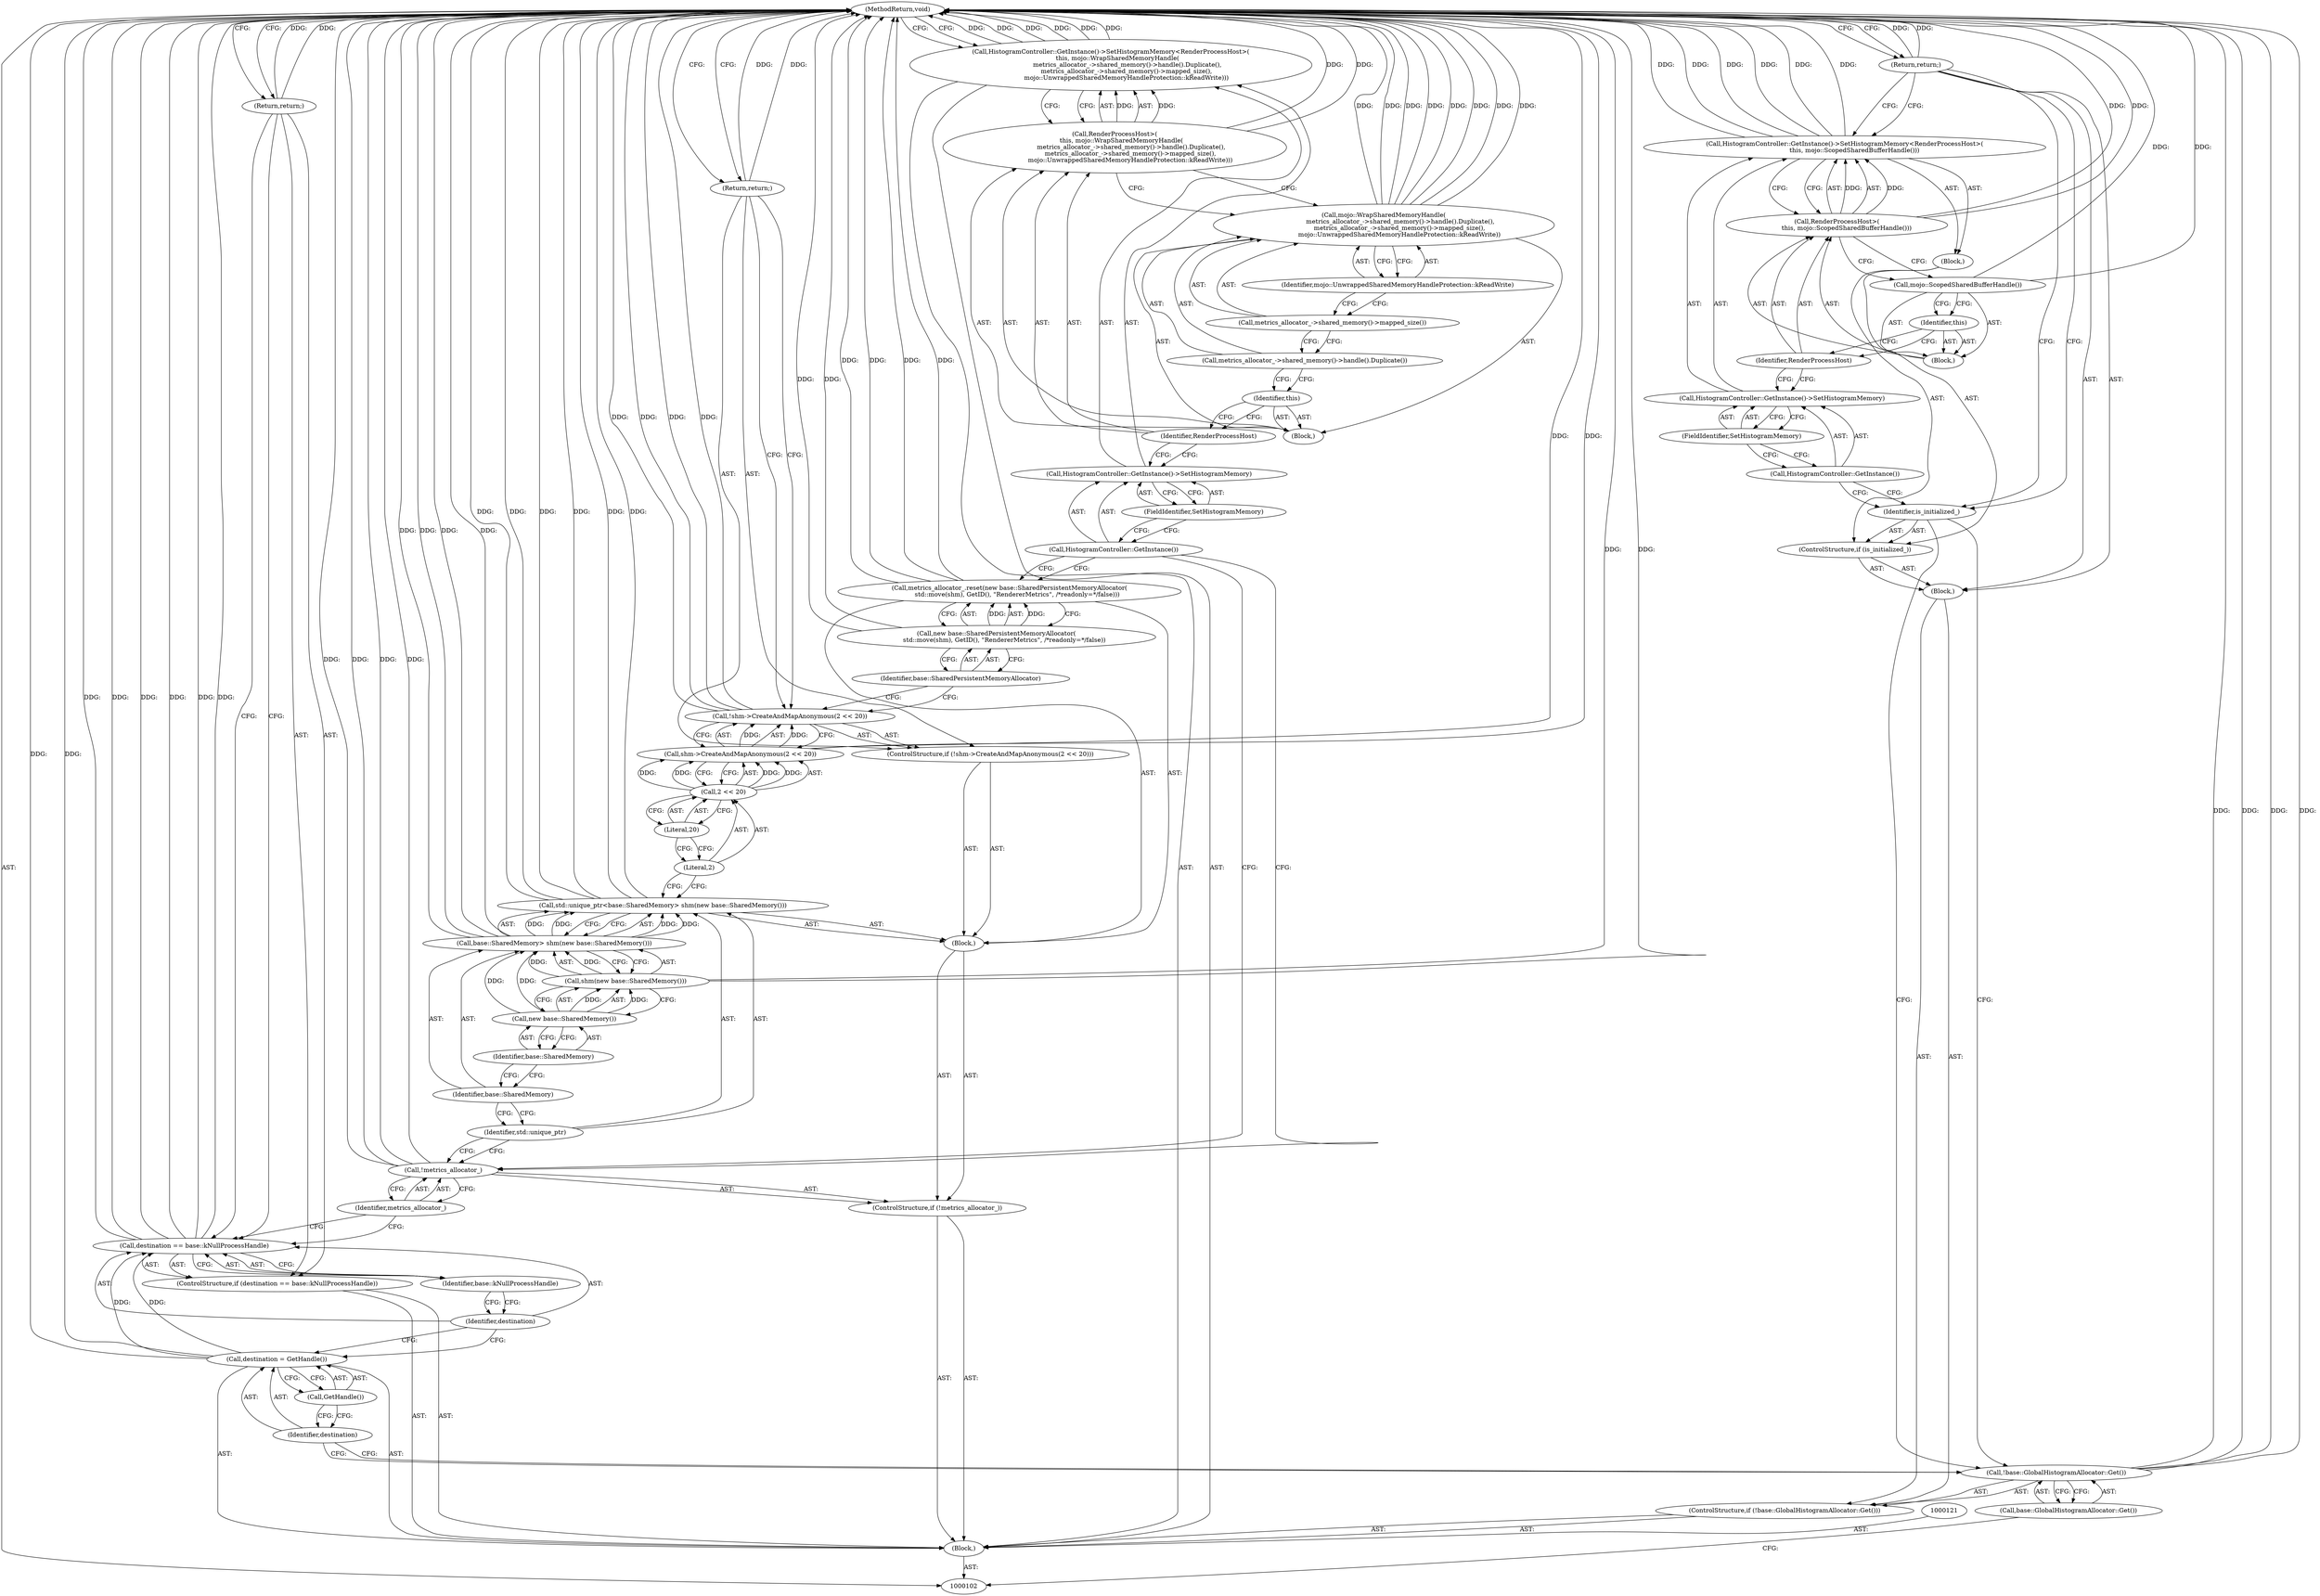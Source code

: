 digraph "0_Chrome_673ce95d481ea9368c4d4d43ac756ba1d6d9e608_11" {
"1000163" [label="(MethodReturn,void)"];
"1000103" [label="(Block,)"];
"1000122" [label="(Call,destination = GetHandle())"];
"1000123" [label="(Identifier,destination)"];
"1000124" [label="(Call,GetHandle())"];
"1000125" [label="(ControlStructure,if (destination == base::kNullProcessHandle))"];
"1000128" [label="(Identifier,base::kNullProcessHandle)"];
"1000126" [label="(Call,destination == base::kNullProcessHandle)"];
"1000127" [label="(Identifier,destination)"];
"1000129" [label="(Return,return;)"];
"1000130" [label="(ControlStructure,if (!metrics_allocator_))"];
"1000133" [label="(Block,)"];
"1000131" [label="(Call,!metrics_allocator_)"];
"1000132" [label="(Identifier,metrics_allocator_)"];
"1000136" [label="(Call,base::SharedMemory> shm(new base::SharedMemory()))"];
"1000137" [label="(Identifier,base::SharedMemory)"];
"1000134" [label="(Call,std::unique_ptr<base::SharedMemory> shm(new base::SharedMemory()))"];
"1000135" [label="(Identifier,std::unique_ptr)"];
"1000138" [label="(Call,shm(new base::SharedMemory()))"];
"1000139" [label="(Call,new base::SharedMemory())"];
"1000140" [label="(Identifier,base::SharedMemory)"];
"1000144" [label="(Call,2 << 20)"];
"1000145" [label="(Literal,2)"];
"1000141" [label="(ControlStructure,if (!shm->CreateAndMapAnonymous(2 << 20)))"];
"1000146" [label="(Literal,20)"];
"1000142" [label="(Call,!shm->CreateAndMapAnonymous(2 << 20))"];
"1000143" [label="(Call,shm->CreateAndMapAnonymous(2 << 20))"];
"1000147" [label="(Return,return;)"];
"1000149" [label="(Call,new base::SharedPersistentMemoryAllocator(\n        std::move(shm), GetID(), \"RendererMetrics\", /*readonly=*/false))"];
"1000150" [label="(Identifier,base::SharedPersistentMemoryAllocator)"];
"1000148" [label="(Call,metrics_allocator_.reset(new base::SharedPersistentMemoryAllocator(\n        std::move(shm), GetID(), \"RendererMetrics\", /*readonly=*/false)))"];
"1000104" [label="(ControlStructure,if (!base::GlobalHistogramAllocator::Get()))"];
"1000107" [label="(Block,)"];
"1000105" [label="(Call,!base::GlobalHistogramAllocator::Get())"];
"1000106" [label="(Call,base::GlobalHistogramAllocator::Get())"];
"1000151" [label="(Call,HistogramController::GetInstance()->SetHistogramMemory<RenderProcessHost>(\n       this, mojo::WrapSharedMemoryHandle(\n                 metrics_allocator_->shared_memory()->handle().Duplicate(),\n                metrics_allocator_->shared_memory()->mapped_size(),\n                mojo::UnwrappedSharedMemoryHandleProtection::kReadWrite)))"];
"1000152" [label="(Call,HistogramController::GetInstance()->SetHistogramMemory)"];
"1000153" [label="(Call,HistogramController::GetInstance())"];
"1000154" [label="(FieldIdentifier,SetHistogramMemory)"];
"1000155" [label="(Call,RenderProcessHost>(\n       this, mojo::WrapSharedMemoryHandle(\n                 metrics_allocator_->shared_memory()->handle().Duplicate(),\n                metrics_allocator_->shared_memory()->mapped_size(),\n                mojo::UnwrappedSharedMemoryHandleProtection::kReadWrite)))"];
"1000156" [label="(Identifier,RenderProcessHost)"];
"1000159" [label="(Call,mojo::WrapSharedMemoryHandle(\n                 metrics_allocator_->shared_memory()->handle().Duplicate(),\n                metrics_allocator_->shared_memory()->mapped_size(),\n                mojo::UnwrappedSharedMemoryHandleProtection::kReadWrite))"];
"1000157" [label="(Block,)"];
"1000158" [label="(Identifier,this)"];
"1000160" [label="(Call,metrics_allocator_->shared_memory()->handle().Duplicate())"];
"1000161" [label="(Call,metrics_allocator_->shared_memory()->mapped_size())"];
"1000162" [label="(Identifier,mojo::UnwrappedSharedMemoryHandleProtection::kReadWrite)"];
"1000110" [label="(Block,)"];
"1000108" [label="(ControlStructure,if (is_initialized_))"];
"1000109" [label="(Identifier,is_initialized_)"];
"1000114" [label="(FieldIdentifier,SetHistogramMemory)"];
"1000111" [label="(Call,HistogramController::GetInstance()->SetHistogramMemory<RenderProcessHost>(\n          this, mojo::ScopedSharedBufferHandle()))"];
"1000112" [label="(Call,HistogramController::GetInstance()->SetHistogramMemory)"];
"1000113" [label="(Call,HistogramController::GetInstance())"];
"1000115" [label="(Call,RenderProcessHost>(\n          this, mojo::ScopedSharedBufferHandle()))"];
"1000116" [label="(Identifier,RenderProcessHost)"];
"1000117" [label="(Block,)"];
"1000118" [label="(Identifier,this)"];
"1000119" [label="(Call,mojo::ScopedSharedBufferHandle())"];
"1000120" [label="(Return,return;)"];
"1000163" -> "1000102"  [label="AST: "];
"1000163" -> "1000120"  [label="CFG: "];
"1000163" -> "1000129"  [label="CFG: "];
"1000163" -> "1000147"  [label="CFG: "];
"1000163" -> "1000151"  [label="CFG: "];
"1000147" -> "1000163"  [label="DDG: "];
"1000120" -> "1000163"  [label="DDG: "];
"1000129" -> "1000163"  [label="DDG: "];
"1000159" -> "1000163"  [label="DDG: "];
"1000159" -> "1000163"  [label="DDG: "];
"1000159" -> "1000163"  [label="DDG: "];
"1000159" -> "1000163"  [label="DDG: "];
"1000126" -> "1000163"  [label="DDG: "];
"1000126" -> "1000163"  [label="DDG: "];
"1000126" -> "1000163"  [label="DDG: "];
"1000142" -> "1000163"  [label="DDG: "];
"1000142" -> "1000163"  [label="DDG: "];
"1000151" -> "1000163"  [label="DDG: "];
"1000151" -> "1000163"  [label="DDG: "];
"1000151" -> "1000163"  [label="DDG: "];
"1000105" -> "1000163"  [label="DDG: "];
"1000105" -> "1000163"  [label="DDG: "];
"1000111" -> "1000163"  [label="DDG: "];
"1000111" -> "1000163"  [label="DDG: "];
"1000111" -> "1000163"  [label="DDG: "];
"1000149" -> "1000163"  [label="DDG: "];
"1000119" -> "1000163"  [label="DDG: "];
"1000131" -> "1000163"  [label="DDG: "];
"1000131" -> "1000163"  [label="DDG: "];
"1000138" -> "1000163"  [label="DDG: "];
"1000143" -> "1000163"  [label="DDG: "];
"1000134" -> "1000163"  [label="DDG: "];
"1000134" -> "1000163"  [label="DDG: "];
"1000134" -> "1000163"  [label="DDG: "];
"1000148" -> "1000163"  [label="DDG: "];
"1000148" -> "1000163"  [label="DDG: "];
"1000136" -> "1000163"  [label="DDG: "];
"1000136" -> "1000163"  [label="DDG: "];
"1000155" -> "1000163"  [label="DDG: "];
"1000115" -> "1000163"  [label="DDG: "];
"1000122" -> "1000163"  [label="DDG: "];
"1000103" -> "1000102"  [label="AST: "];
"1000104" -> "1000103"  [label="AST: "];
"1000121" -> "1000103"  [label="AST: "];
"1000122" -> "1000103"  [label="AST: "];
"1000125" -> "1000103"  [label="AST: "];
"1000130" -> "1000103"  [label="AST: "];
"1000151" -> "1000103"  [label="AST: "];
"1000122" -> "1000103"  [label="AST: "];
"1000122" -> "1000124"  [label="CFG: "];
"1000123" -> "1000122"  [label="AST: "];
"1000124" -> "1000122"  [label="AST: "];
"1000127" -> "1000122"  [label="CFG: "];
"1000122" -> "1000163"  [label="DDG: "];
"1000122" -> "1000126"  [label="DDG: "];
"1000123" -> "1000122"  [label="AST: "];
"1000123" -> "1000105"  [label="CFG: "];
"1000124" -> "1000123"  [label="CFG: "];
"1000124" -> "1000122"  [label="AST: "];
"1000124" -> "1000123"  [label="CFG: "];
"1000122" -> "1000124"  [label="CFG: "];
"1000125" -> "1000103"  [label="AST: "];
"1000126" -> "1000125"  [label="AST: "];
"1000129" -> "1000125"  [label="AST: "];
"1000128" -> "1000126"  [label="AST: "];
"1000128" -> "1000127"  [label="CFG: "];
"1000126" -> "1000128"  [label="CFG: "];
"1000126" -> "1000125"  [label="AST: "];
"1000126" -> "1000128"  [label="CFG: "];
"1000127" -> "1000126"  [label="AST: "];
"1000128" -> "1000126"  [label="AST: "];
"1000129" -> "1000126"  [label="CFG: "];
"1000132" -> "1000126"  [label="CFG: "];
"1000126" -> "1000163"  [label="DDG: "];
"1000126" -> "1000163"  [label="DDG: "];
"1000126" -> "1000163"  [label="DDG: "];
"1000122" -> "1000126"  [label="DDG: "];
"1000127" -> "1000126"  [label="AST: "];
"1000127" -> "1000122"  [label="CFG: "];
"1000128" -> "1000127"  [label="CFG: "];
"1000129" -> "1000125"  [label="AST: "];
"1000129" -> "1000126"  [label="CFG: "];
"1000163" -> "1000129"  [label="CFG: "];
"1000129" -> "1000163"  [label="DDG: "];
"1000130" -> "1000103"  [label="AST: "];
"1000131" -> "1000130"  [label="AST: "];
"1000133" -> "1000130"  [label="AST: "];
"1000133" -> "1000130"  [label="AST: "];
"1000134" -> "1000133"  [label="AST: "];
"1000141" -> "1000133"  [label="AST: "];
"1000148" -> "1000133"  [label="AST: "];
"1000131" -> "1000130"  [label="AST: "];
"1000131" -> "1000132"  [label="CFG: "];
"1000132" -> "1000131"  [label="AST: "];
"1000135" -> "1000131"  [label="CFG: "];
"1000153" -> "1000131"  [label="CFG: "];
"1000131" -> "1000163"  [label="DDG: "];
"1000131" -> "1000163"  [label="DDG: "];
"1000132" -> "1000131"  [label="AST: "];
"1000132" -> "1000126"  [label="CFG: "];
"1000131" -> "1000132"  [label="CFG: "];
"1000136" -> "1000134"  [label="AST: "];
"1000136" -> "1000138"  [label="CFG: "];
"1000137" -> "1000136"  [label="AST: "];
"1000138" -> "1000136"  [label="AST: "];
"1000134" -> "1000136"  [label="CFG: "];
"1000136" -> "1000163"  [label="DDG: "];
"1000136" -> "1000163"  [label="DDG: "];
"1000136" -> "1000134"  [label="DDG: "];
"1000136" -> "1000134"  [label="DDG: "];
"1000139" -> "1000136"  [label="DDG: "];
"1000138" -> "1000136"  [label="DDG: "];
"1000137" -> "1000136"  [label="AST: "];
"1000137" -> "1000135"  [label="CFG: "];
"1000140" -> "1000137"  [label="CFG: "];
"1000134" -> "1000133"  [label="AST: "];
"1000134" -> "1000136"  [label="CFG: "];
"1000135" -> "1000134"  [label="AST: "];
"1000136" -> "1000134"  [label="AST: "];
"1000145" -> "1000134"  [label="CFG: "];
"1000134" -> "1000163"  [label="DDG: "];
"1000134" -> "1000163"  [label="DDG: "];
"1000134" -> "1000163"  [label="DDG: "];
"1000136" -> "1000134"  [label="DDG: "];
"1000136" -> "1000134"  [label="DDG: "];
"1000135" -> "1000134"  [label="AST: "];
"1000135" -> "1000131"  [label="CFG: "];
"1000137" -> "1000135"  [label="CFG: "];
"1000138" -> "1000136"  [label="AST: "];
"1000138" -> "1000139"  [label="CFG: "];
"1000139" -> "1000138"  [label="AST: "];
"1000136" -> "1000138"  [label="CFG: "];
"1000138" -> "1000163"  [label="DDG: "];
"1000138" -> "1000136"  [label="DDG: "];
"1000139" -> "1000138"  [label="DDG: "];
"1000139" -> "1000138"  [label="AST: "];
"1000139" -> "1000140"  [label="CFG: "];
"1000140" -> "1000139"  [label="AST: "];
"1000138" -> "1000139"  [label="CFG: "];
"1000139" -> "1000136"  [label="DDG: "];
"1000139" -> "1000138"  [label="DDG: "];
"1000140" -> "1000139"  [label="AST: "];
"1000140" -> "1000137"  [label="CFG: "];
"1000139" -> "1000140"  [label="CFG: "];
"1000144" -> "1000143"  [label="AST: "];
"1000144" -> "1000146"  [label="CFG: "];
"1000145" -> "1000144"  [label="AST: "];
"1000146" -> "1000144"  [label="AST: "];
"1000143" -> "1000144"  [label="CFG: "];
"1000144" -> "1000143"  [label="DDG: "];
"1000144" -> "1000143"  [label="DDG: "];
"1000145" -> "1000144"  [label="AST: "];
"1000145" -> "1000134"  [label="CFG: "];
"1000146" -> "1000145"  [label="CFG: "];
"1000141" -> "1000133"  [label="AST: "];
"1000142" -> "1000141"  [label="AST: "];
"1000147" -> "1000141"  [label="AST: "];
"1000146" -> "1000144"  [label="AST: "];
"1000146" -> "1000145"  [label="CFG: "];
"1000144" -> "1000146"  [label="CFG: "];
"1000142" -> "1000141"  [label="AST: "];
"1000142" -> "1000143"  [label="CFG: "];
"1000143" -> "1000142"  [label="AST: "];
"1000147" -> "1000142"  [label="CFG: "];
"1000150" -> "1000142"  [label="CFG: "];
"1000142" -> "1000163"  [label="DDG: "];
"1000142" -> "1000163"  [label="DDG: "];
"1000143" -> "1000142"  [label="DDG: "];
"1000143" -> "1000142"  [label="AST: "];
"1000143" -> "1000144"  [label="CFG: "];
"1000144" -> "1000143"  [label="AST: "];
"1000142" -> "1000143"  [label="CFG: "];
"1000143" -> "1000163"  [label="DDG: "];
"1000143" -> "1000142"  [label="DDG: "];
"1000144" -> "1000143"  [label="DDG: "];
"1000144" -> "1000143"  [label="DDG: "];
"1000147" -> "1000141"  [label="AST: "];
"1000147" -> "1000142"  [label="CFG: "];
"1000163" -> "1000147"  [label="CFG: "];
"1000147" -> "1000163"  [label="DDG: "];
"1000149" -> "1000148"  [label="AST: "];
"1000149" -> "1000150"  [label="CFG: "];
"1000150" -> "1000149"  [label="AST: "];
"1000148" -> "1000149"  [label="CFG: "];
"1000149" -> "1000163"  [label="DDG: "];
"1000149" -> "1000148"  [label="DDG: "];
"1000150" -> "1000149"  [label="AST: "];
"1000150" -> "1000142"  [label="CFG: "];
"1000149" -> "1000150"  [label="CFG: "];
"1000148" -> "1000133"  [label="AST: "];
"1000148" -> "1000149"  [label="CFG: "];
"1000149" -> "1000148"  [label="AST: "];
"1000153" -> "1000148"  [label="CFG: "];
"1000148" -> "1000163"  [label="DDG: "];
"1000148" -> "1000163"  [label="DDG: "];
"1000149" -> "1000148"  [label="DDG: "];
"1000104" -> "1000103"  [label="AST: "];
"1000105" -> "1000104"  [label="AST: "];
"1000107" -> "1000104"  [label="AST: "];
"1000107" -> "1000104"  [label="AST: "];
"1000108" -> "1000107"  [label="AST: "];
"1000120" -> "1000107"  [label="AST: "];
"1000105" -> "1000104"  [label="AST: "];
"1000105" -> "1000106"  [label="CFG: "];
"1000106" -> "1000105"  [label="AST: "];
"1000109" -> "1000105"  [label="CFG: "];
"1000123" -> "1000105"  [label="CFG: "];
"1000105" -> "1000163"  [label="DDG: "];
"1000105" -> "1000163"  [label="DDG: "];
"1000106" -> "1000105"  [label="AST: "];
"1000106" -> "1000102"  [label="CFG: "];
"1000105" -> "1000106"  [label="CFG: "];
"1000151" -> "1000103"  [label="AST: "];
"1000151" -> "1000155"  [label="CFG: "];
"1000152" -> "1000151"  [label="AST: "];
"1000155" -> "1000151"  [label="AST: "];
"1000163" -> "1000151"  [label="CFG: "];
"1000151" -> "1000163"  [label="DDG: "];
"1000151" -> "1000163"  [label="DDG: "];
"1000151" -> "1000163"  [label="DDG: "];
"1000155" -> "1000151"  [label="DDG: "];
"1000152" -> "1000151"  [label="AST: "];
"1000152" -> "1000154"  [label="CFG: "];
"1000153" -> "1000152"  [label="AST: "];
"1000154" -> "1000152"  [label="AST: "];
"1000156" -> "1000152"  [label="CFG: "];
"1000153" -> "1000152"  [label="AST: "];
"1000153" -> "1000148"  [label="CFG: "];
"1000153" -> "1000131"  [label="CFG: "];
"1000154" -> "1000153"  [label="CFG: "];
"1000154" -> "1000152"  [label="AST: "];
"1000154" -> "1000153"  [label="CFG: "];
"1000152" -> "1000154"  [label="CFG: "];
"1000155" -> "1000151"  [label="AST: "];
"1000155" -> "1000159"  [label="CFG: "];
"1000156" -> "1000155"  [label="AST: "];
"1000157" -> "1000155"  [label="AST: "];
"1000151" -> "1000155"  [label="CFG: "];
"1000155" -> "1000163"  [label="DDG: "];
"1000155" -> "1000151"  [label="DDG: "];
"1000156" -> "1000155"  [label="AST: "];
"1000156" -> "1000152"  [label="CFG: "];
"1000158" -> "1000156"  [label="CFG: "];
"1000159" -> "1000157"  [label="AST: "];
"1000159" -> "1000162"  [label="CFG: "];
"1000160" -> "1000159"  [label="AST: "];
"1000161" -> "1000159"  [label="AST: "];
"1000162" -> "1000159"  [label="AST: "];
"1000155" -> "1000159"  [label="CFG: "];
"1000159" -> "1000163"  [label="DDG: "];
"1000159" -> "1000163"  [label="DDG: "];
"1000159" -> "1000163"  [label="DDG: "];
"1000159" -> "1000163"  [label="DDG: "];
"1000157" -> "1000155"  [label="AST: "];
"1000158" -> "1000157"  [label="AST: "];
"1000159" -> "1000157"  [label="AST: "];
"1000158" -> "1000157"  [label="AST: "];
"1000158" -> "1000156"  [label="CFG: "];
"1000160" -> "1000158"  [label="CFG: "];
"1000160" -> "1000159"  [label="AST: "];
"1000160" -> "1000158"  [label="CFG: "];
"1000161" -> "1000160"  [label="CFG: "];
"1000161" -> "1000159"  [label="AST: "];
"1000161" -> "1000160"  [label="CFG: "];
"1000162" -> "1000161"  [label="CFG: "];
"1000162" -> "1000159"  [label="AST: "];
"1000162" -> "1000161"  [label="CFG: "];
"1000159" -> "1000162"  [label="CFG: "];
"1000110" -> "1000108"  [label="AST: "];
"1000111" -> "1000110"  [label="AST: "];
"1000108" -> "1000107"  [label="AST: "];
"1000109" -> "1000108"  [label="AST: "];
"1000110" -> "1000108"  [label="AST: "];
"1000109" -> "1000108"  [label="AST: "];
"1000109" -> "1000105"  [label="CFG: "];
"1000113" -> "1000109"  [label="CFG: "];
"1000120" -> "1000109"  [label="CFG: "];
"1000114" -> "1000112"  [label="AST: "];
"1000114" -> "1000113"  [label="CFG: "];
"1000112" -> "1000114"  [label="CFG: "];
"1000111" -> "1000110"  [label="AST: "];
"1000111" -> "1000115"  [label="CFG: "];
"1000112" -> "1000111"  [label="AST: "];
"1000115" -> "1000111"  [label="AST: "];
"1000120" -> "1000111"  [label="CFG: "];
"1000111" -> "1000163"  [label="DDG: "];
"1000111" -> "1000163"  [label="DDG: "];
"1000111" -> "1000163"  [label="DDG: "];
"1000115" -> "1000111"  [label="DDG: "];
"1000112" -> "1000111"  [label="AST: "];
"1000112" -> "1000114"  [label="CFG: "];
"1000113" -> "1000112"  [label="AST: "];
"1000114" -> "1000112"  [label="AST: "];
"1000116" -> "1000112"  [label="CFG: "];
"1000113" -> "1000112"  [label="AST: "];
"1000113" -> "1000109"  [label="CFG: "];
"1000114" -> "1000113"  [label="CFG: "];
"1000115" -> "1000111"  [label="AST: "];
"1000115" -> "1000119"  [label="CFG: "];
"1000116" -> "1000115"  [label="AST: "];
"1000117" -> "1000115"  [label="AST: "];
"1000111" -> "1000115"  [label="CFG: "];
"1000115" -> "1000163"  [label="DDG: "];
"1000115" -> "1000111"  [label="DDG: "];
"1000116" -> "1000115"  [label="AST: "];
"1000116" -> "1000112"  [label="CFG: "];
"1000118" -> "1000116"  [label="CFG: "];
"1000117" -> "1000115"  [label="AST: "];
"1000118" -> "1000117"  [label="AST: "];
"1000119" -> "1000117"  [label="AST: "];
"1000118" -> "1000117"  [label="AST: "];
"1000118" -> "1000116"  [label="CFG: "];
"1000119" -> "1000118"  [label="CFG: "];
"1000119" -> "1000117"  [label="AST: "];
"1000119" -> "1000118"  [label="CFG: "];
"1000115" -> "1000119"  [label="CFG: "];
"1000119" -> "1000163"  [label="DDG: "];
"1000120" -> "1000107"  [label="AST: "];
"1000120" -> "1000111"  [label="CFG: "];
"1000120" -> "1000109"  [label="CFG: "];
"1000163" -> "1000120"  [label="CFG: "];
"1000120" -> "1000163"  [label="DDG: "];
}
